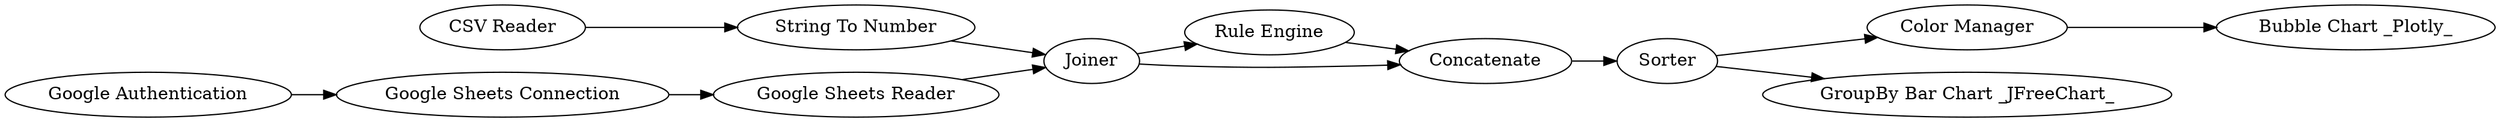 digraph {
	7 -> 8
	11 -> 12
	12 -> 14
	14 -> 18
	18 -> 17
	8 -> 11
	5 -> 6
	1 -> 2
	14 -> 13
	6 -> 7
	2 -> 8
	8 -> 12
	5 [label="Google Authentication"]
	13 [label="GroupBy Bar Chart _JFreeChart_"]
	1 [label="CSV Reader"]
	7 [label="Google Sheets Reader"]
	11 [label="Rule Engine"]
	18 [label="Color Manager"]
	6 [label="Google Sheets Connection"]
	8 [label=Joiner]
	14 [label=Sorter]
	17 [label="Bubble Chart _Plotly_"]
	2 [label="String To Number"]
	12 [label=Concatenate]
	rankdir=LR
}
